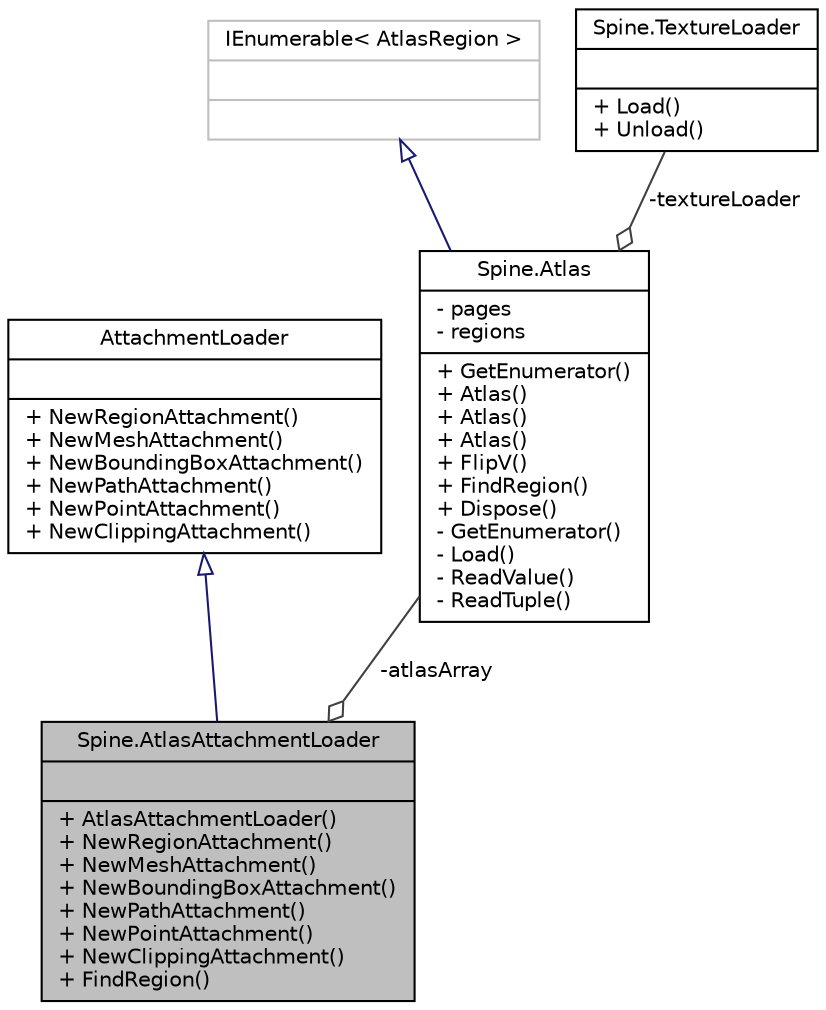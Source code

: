 digraph "Spine.AtlasAttachmentLoader"
{
 // LATEX_PDF_SIZE
  edge [fontname="Helvetica",fontsize="10",labelfontname="Helvetica",labelfontsize="10"];
  node [fontname="Helvetica",fontsize="10",shape=record];
  Node1 [label="{Spine.AtlasAttachmentLoader\n||+ AtlasAttachmentLoader()\l+ NewRegionAttachment()\l+ NewMeshAttachment()\l+ NewBoundingBoxAttachment()\l+ NewPathAttachment()\l+ NewPointAttachment()\l+ NewClippingAttachment()\l+ FindRegion()\l}",height=0.2,width=0.4,color="black", fillcolor="grey75", style="filled", fontcolor="black",tooltip="An AttachmentLoader that configures attachments using texture regions from an Atlas...."];
  Node2 -> Node1 [dir="back",color="midnightblue",fontsize="10",style="solid",arrowtail="onormal",fontname="Helvetica"];
  Node2 [label="{AttachmentLoader\n||+ NewRegionAttachment()\l+ NewMeshAttachment()\l+ NewBoundingBoxAttachment()\l+ NewPathAttachment()\l+ NewPointAttachment()\l+ NewClippingAttachment()\l}",height=0.2,width=0.4,color="black", fillcolor="white", style="filled",URL="$interface_spine_1_1_attachment_loader.html",tooltip=" "];
  Node3 -> Node1 [color="grey25",fontsize="10",style="solid",label=" -atlasArray" ,arrowhead="odiamond",fontname="Helvetica"];
  Node3 [label="{Spine.Atlas\n|- pages\l- regions\l|+ GetEnumerator()\l+ Atlas()\l+ Atlas()\l+ Atlas()\l+ FlipV()\l+ FindRegion()\l+ Dispose()\l- GetEnumerator()\l- Load()\l- ReadValue()\l- ReadTuple()\l}",height=0.2,width=0.4,color="black", fillcolor="white", style="filled",URL="$class_spine_1_1_atlas.html",tooltip=" "];
  Node4 -> Node3 [dir="back",color="midnightblue",fontsize="10",style="solid",arrowtail="onormal",fontname="Helvetica"];
  Node4 [label="{IEnumerable\< AtlasRegion \>\n||}",height=0.2,width=0.4,color="grey75", fillcolor="white", style="filled",tooltip=" "];
  Node5 -> Node3 [color="grey25",fontsize="10",style="solid",label=" -textureLoader" ,arrowhead="odiamond",fontname="Helvetica"];
  Node5 [label="{Spine.TextureLoader\n||+ Load()\l+ Unload()\l}",height=0.2,width=0.4,color="black", fillcolor="white", style="filled",URL="$interface_spine_1_1_texture_loader.html",tooltip=" "];
}
